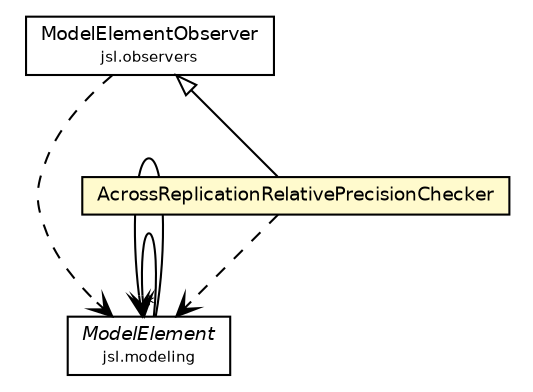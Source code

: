 #!/usr/local/bin/dot
#
# Class diagram 
# Generated by UMLGraph version 5.4 (http://www.umlgraph.org/)
#

digraph G {
	edge [fontname="Helvetica",fontsize=10,labelfontname="Helvetica",labelfontsize=10];
	node [fontname="Helvetica",fontsize=10,shape=plaintext];
	nodesep=0.25;
	ranksep=0.5;
	// jsl.modeling.ModelElement
	c22251 [label=<<table title="jsl.modeling.ModelElement" border="0" cellborder="1" cellspacing="0" cellpadding="2" port="p" href="../../modeling/ModelElement.html">
		<tr><td><table border="0" cellspacing="0" cellpadding="1">
<tr><td align="center" balign="center"><font face="Helvetica-Oblique"> ModelElement </font></td></tr>
<tr><td align="center" balign="center"><font point-size="7.0"> jsl.modeling </font></td></tr>
		</table></td></tr>
		</table>>, URL="../../modeling/ModelElement.html", fontname="Helvetica", fontcolor="black", fontsize=9.0];
	// jsl.observers.ModelElementObserver
	c22525 [label=<<table title="jsl.observers.ModelElementObserver" border="0" cellborder="1" cellspacing="0" cellpadding="2" port="p" href="../ModelElementObserver.html">
		<tr><td><table border="0" cellspacing="0" cellpadding="1">
<tr><td align="center" balign="center"> ModelElementObserver </td></tr>
<tr><td align="center" balign="center"><font point-size="7.0"> jsl.observers </font></td></tr>
		</table></td></tr>
		</table>>, URL="../ModelElementObserver.html", fontname="Helvetica", fontcolor="black", fontsize=9.0];
	// jsl.observers.variable.AcrossReplicationRelativePrecisionChecker
	c22548 [label=<<table title="jsl.observers.variable.AcrossReplicationRelativePrecisionChecker" border="0" cellborder="1" cellspacing="0" cellpadding="2" port="p" bgcolor="lemonChiffon" href="./AcrossReplicationRelativePrecisionChecker.html">
		<tr><td><table border="0" cellspacing="0" cellpadding="1">
<tr><td align="center" balign="center"> AcrossReplicationRelativePrecisionChecker </td></tr>
		</table></td></tr>
		</table>>, URL="./AcrossReplicationRelativePrecisionChecker.html", fontname="Helvetica", fontcolor="black", fontsize=9.0];
	//jsl.observers.variable.AcrossReplicationRelativePrecisionChecker extends jsl.observers.ModelElementObserver
	c22525:p -> c22548:p [dir=back,arrowtail=empty];
	// jsl.modeling.ModelElement NAVASSOC jsl.modeling.ModelElement
	c22251:p -> c22251:p [taillabel="", label="", headlabel="*", fontname="Helvetica", fontcolor="black", fontsize=10.0, color="black", arrowhead=open];
	// jsl.modeling.ModelElement NAVASSOC jsl.modeling.ModelElement
	c22251:p -> c22251:p [taillabel="", label="", headlabel="", fontname="Helvetica", fontcolor="black", fontsize=10.0, color="black", arrowhead=open];
	// jsl.observers.ModelElementObserver DEPEND jsl.modeling.ModelElement
	c22525:p -> c22251:p [taillabel="", label="", headlabel="", fontname="Helvetica", fontcolor="black", fontsize=10.0, color="black", arrowhead=open, style=dashed];
	// jsl.observers.variable.AcrossReplicationRelativePrecisionChecker DEPEND jsl.modeling.ModelElement
	c22548:p -> c22251:p [taillabel="", label="", headlabel="", fontname="Helvetica", fontcolor="black", fontsize=10.0, color="black", arrowhead=open, style=dashed];
}

